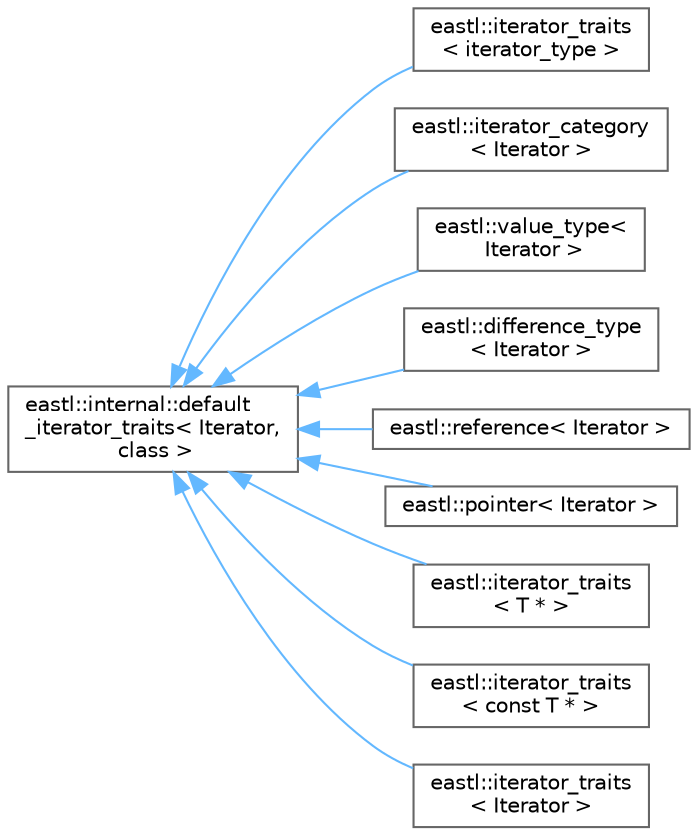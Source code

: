 digraph "类继承关系图"
{
 // LATEX_PDF_SIZE
  bgcolor="transparent";
  edge [fontname=Helvetica,fontsize=10,labelfontname=Helvetica,labelfontsize=10];
  node [fontname=Helvetica,fontsize=10,shape=box,height=0.2,width=0.4];
  rankdir="LR";
  Node0 [id="Node000000",label="eastl::internal::default\l_iterator_traits\< Iterator,\l class \>",height=0.2,width=0.4,color="grey40", fillcolor="white", style="filled",URL="$structeastl_1_1internal_1_1default__iterator__traits.html",tooltip=" "];
  Node0 -> Node1 [id="edge821_Node000000_Node000001",dir="back",color="steelblue1",style="solid",tooltip=" "];
  Node1 [id="Node000001",label="eastl::iterator_traits\l\< iterator_type \>",height=0.2,width=0.4,color="grey40", fillcolor="white", style="filled",URL="$structeastl_1_1iterator__traits.html",tooltip=" "];
  Node0 -> Node2 [id="edge822_Node000000_Node000002",dir="back",color="steelblue1",style="solid",tooltip=" "];
  Node2 [id="Node000002",label="eastl::iterator_category\l\< Iterator \>",height=0.2,width=0.4,color="grey40", fillcolor="white", style="filled",URL="$structeastl_1_1iterator__traits.html",tooltip=" "];
  Node0 -> Node3 [id="edge823_Node000000_Node000003",dir="back",color="steelblue1",style="solid",tooltip=" "];
  Node3 [id="Node000003",label="eastl::value_type\<\l Iterator \>",height=0.2,width=0.4,color="grey40", fillcolor="white", style="filled",URL="$structeastl_1_1iterator__traits.html",tooltip=" "];
  Node0 -> Node4 [id="edge824_Node000000_Node000004",dir="back",color="steelblue1",style="solid",tooltip=" "];
  Node4 [id="Node000004",label="eastl::difference_type\l\< Iterator \>",height=0.2,width=0.4,color="grey40", fillcolor="white", style="filled",URL="$structeastl_1_1iterator__traits.html",tooltip=" "];
  Node0 -> Node5 [id="edge825_Node000000_Node000005",dir="back",color="steelblue1",style="solid",tooltip=" "];
  Node5 [id="Node000005",label="eastl::reference\< Iterator \>",height=0.2,width=0.4,color="grey40", fillcolor="white", style="filled",URL="$structeastl_1_1iterator__traits.html",tooltip=" "];
  Node0 -> Node6 [id="edge826_Node000000_Node000006",dir="back",color="steelblue1",style="solid",tooltip=" "];
  Node6 [id="Node000006",label="eastl::pointer\< Iterator \>",height=0.2,width=0.4,color="grey40", fillcolor="white", style="filled",URL="$structeastl_1_1iterator__traits.html",tooltip=" "];
  Node0 -> Node7 [id="edge827_Node000000_Node000007",dir="back",color="steelblue1",style="solid",tooltip=" "];
  Node7 [id="Node000007",label="eastl::iterator_traits\l\< T * \>",height=0.2,width=0.4,color="grey40", fillcolor="white", style="filled",URL="$structeastl_1_1iterator__traits_3_01_t_01_5_01_4.html",tooltip=" "];
  Node0 -> Node8 [id="edge828_Node000000_Node000008",dir="back",color="steelblue1",style="solid",tooltip=" "];
  Node8 [id="Node000008",label="eastl::iterator_traits\l\< const T * \>",height=0.2,width=0.4,color="grey40", fillcolor="white", style="filled",URL="$structeastl_1_1iterator__traits_3_01const_01_t_01_5_01_4.html",tooltip=" "];
  Node0 -> Node9 [id="edge829_Node000000_Node000009",dir="back",color="steelblue1",style="solid",tooltip=" "];
  Node9 [id="Node000009",label="eastl::iterator_traits\l\< Iterator \>",height=0.2,width=0.4,color="grey40", fillcolor="white", style="filled",URL="$structeastl_1_1iterator__traits.html",tooltip=" "];
}
